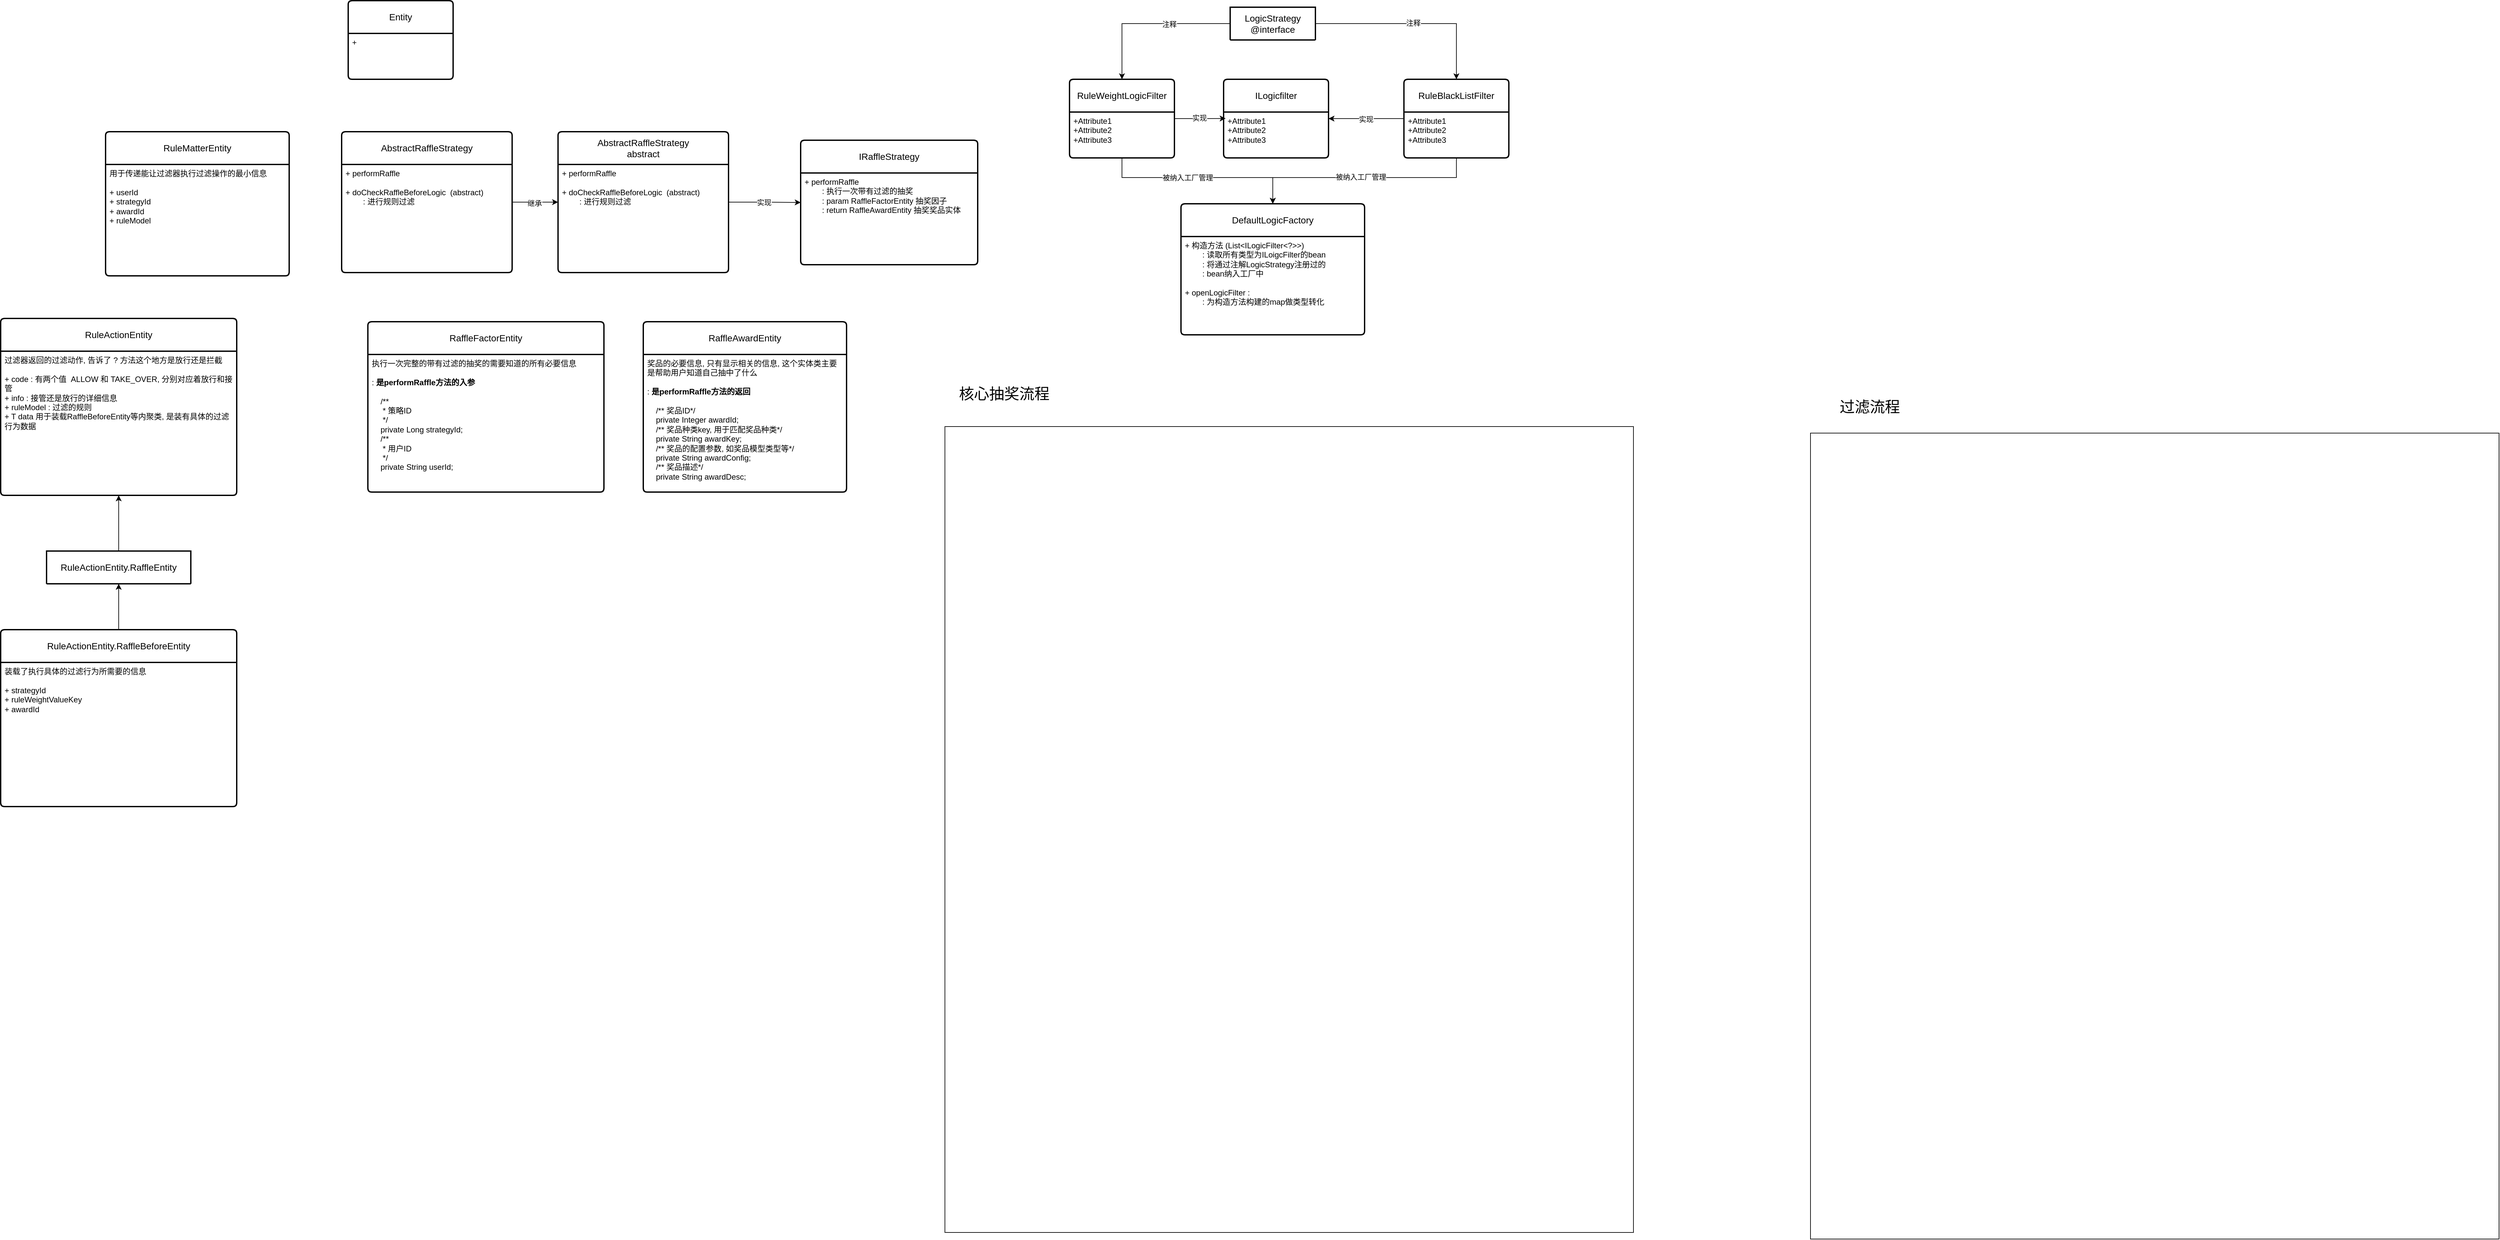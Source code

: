 <mxfile version="26.0.16">
  <diagram id="C5RBs43oDa-KdzZeNtuy" name="Page-1">
    <mxGraphModel dx="3230" dy="2415" grid="1" gridSize="10" guides="1" tooltips="1" connect="1" arrows="1" fold="1" page="1" pageScale="1" pageWidth="827" pageHeight="1169" math="0" shadow="0">
      <root>
        <mxCell id="WIyWlLk6GJQsqaUBKTNV-0" />
        <mxCell id="WIyWlLk6GJQsqaUBKTNV-1" parent="WIyWlLk6GJQsqaUBKTNV-0" />
        <mxCell id="j119phLv1ULHg8OeWUtz-34" value="DefaultLogicFactory" style="swimlane;childLayout=stackLayout;horizontal=1;startSize=50;horizontalStack=0;rounded=1;fontSize=14;fontStyle=0;strokeWidth=2;resizeParent=0;resizeLast=1;shadow=0;dashed=0;align=center;arcSize=4;whiteSpace=wrap;html=1;" vertex="1" parent="WIyWlLk6GJQsqaUBKTNV-1">
          <mxGeometry x="1220" y="-180" width="280" height="200" as="geometry">
            <mxRectangle x="360" y="160" width="170" height="50" as="alternateBounds" />
          </mxGeometry>
        </mxCell>
        <mxCell id="j119phLv1ULHg8OeWUtz-35" value="+ 构造方法 (List&amp;lt;ILogicFilter&amp;lt;?&amp;gt;&amp;gt;)&lt;div&gt;&lt;span style=&quot;white-space: pre;&quot;&gt;&#x9;&lt;/span&gt;: 读取所有类型为ILoigcFilter的bean&lt;br&gt;&lt;/div&gt;&lt;div&gt;&lt;span style=&quot;white-space: pre;&quot;&gt;&#x9;&lt;/span&gt;: 将通过注解LogicStrategy注册过的&lt;br&gt;&lt;span style=&quot;white-space: pre;&quot;&gt;&#x9;&lt;/span&gt;: bean纳入工厂中&lt;br&gt;&lt;/div&gt;&lt;div&gt;&lt;br&gt;&lt;/div&gt;&lt;div&gt;+ openLogicFilter :&amp;nbsp;&lt;/div&gt;&lt;div&gt;&lt;span style=&quot;white-space: pre;&quot;&gt;&#x9;&lt;/span&gt;: 为构造方法构建的map做类型转化&lt;br&gt;&lt;/div&gt;" style="align=left;strokeColor=none;fillColor=none;spacingLeft=4;spacingRight=4;fontSize=12;verticalAlign=top;resizable=0;rotatable=0;part=1;html=1;whiteSpace=wrap;" vertex="1" parent="j119phLv1ULHg8OeWUtz-34">
          <mxGeometry y="50" width="280" height="150" as="geometry" />
        </mxCell>
        <mxCell id="j119phLv1ULHg8OeWUtz-57" style="edgeStyle=orthogonalEdgeStyle;rounded=0;orthogonalLoop=1;jettySize=auto;html=1;" edge="1" parent="WIyWlLk6GJQsqaUBKTNV-1" source="j119phLv1ULHg8OeWUtz-40" target="j119phLv1ULHg8OeWUtz-54">
          <mxGeometry relative="1" as="geometry" />
        </mxCell>
        <mxCell id="j119phLv1ULHg8OeWUtz-60" value="注释" style="edgeLabel;html=1;align=center;verticalAlign=middle;resizable=0;points=[];" vertex="1" connectable="0" parent="j119phLv1ULHg8OeWUtz-57">
          <mxGeometry x="-0.255" y="1" relative="1" as="geometry">
            <mxPoint as="offset" />
          </mxGeometry>
        </mxCell>
        <mxCell id="j119phLv1ULHg8OeWUtz-58" style="edgeStyle=orthogonalEdgeStyle;rounded=0;orthogonalLoop=1;jettySize=auto;html=1;entryX=0.5;entryY=0;entryDx=0;entryDy=0;" edge="1" parent="WIyWlLk6GJQsqaUBKTNV-1" source="j119phLv1ULHg8OeWUtz-40" target="j119phLv1ULHg8OeWUtz-50">
          <mxGeometry relative="1" as="geometry" />
        </mxCell>
        <mxCell id="j119phLv1ULHg8OeWUtz-59" value="注释" style="edgeLabel;html=1;align=center;verticalAlign=middle;resizable=0;points=[];" vertex="1" connectable="0" parent="j119phLv1ULHg8OeWUtz-58">
          <mxGeometry x="-0.009" y="1" relative="1" as="geometry">
            <mxPoint as="offset" />
          </mxGeometry>
        </mxCell>
        <mxCell id="j119phLv1ULHg8OeWUtz-40" value="LogicStrategy&lt;div&gt;@interface&lt;/div&gt;" style="swimlane;childLayout=stackLayout;horizontal=1;startSize=50;horizontalStack=0;rounded=1;fontSize=14;fontStyle=0;strokeWidth=2;resizeParent=0;resizeLast=1;shadow=0;dashed=0;align=center;arcSize=0;whiteSpace=wrap;html=1;" vertex="1" collapsed="1" parent="WIyWlLk6GJQsqaUBKTNV-1">
          <mxGeometry x="1295" y="-480" width="130" height="50" as="geometry">
            <mxRectangle x="10" y="130" width="290" height="190" as="alternateBounds" />
          </mxGeometry>
        </mxCell>
        <mxCell id="j119phLv1ULHg8OeWUtz-41" value="+ DefaultLogicFactory.LogicModel logicModel()&lt;div&gt;&lt;span style=&quot;white-space: pre;&quot;&gt;&#x9;&lt;/span&gt;: 标记这是什么种类的过滤器&lt;/div&gt;&lt;div&gt;&lt;br&gt;&lt;/div&gt;&lt;div&gt;这个注解是用于注册实现了ILogicFilter接口的过滤器类&lt;/div&gt;" style="align=left;strokeColor=none;fillColor=none;spacingLeft=4;spacingRight=4;fontSize=12;verticalAlign=top;resizable=0;rotatable=0;part=1;html=1;whiteSpace=wrap;" vertex="1" parent="j119phLv1ULHg8OeWUtz-40">
          <mxGeometry y="50" width="290" height="140" as="geometry" />
        </mxCell>
        <mxCell id="j119phLv1ULHg8OeWUtz-73" style="edgeStyle=orthogonalEdgeStyle;rounded=0;orthogonalLoop=1;jettySize=auto;html=1;entryX=1;entryY=0.5;entryDx=0;entryDy=0;" edge="1" parent="WIyWlLk6GJQsqaUBKTNV-1" source="j119phLv1ULHg8OeWUtz-50" target="j119phLv1ULHg8OeWUtz-65">
          <mxGeometry relative="1" as="geometry" />
        </mxCell>
        <mxCell id="j119phLv1ULHg8OeWUtz-74" value="实现" style="edgeLabel;html=1;align=center;verticalAlign=middle;resizable=0;points=[];" vertex="1" connectable="0" parent="j119phLv1ULHg8OeWUtz-73">
          <mxGeometry x="0.02" y="1" relative="1" as="geometry">
            <mxPoint as="offset" />
          </mxGeometry>
        </mxCell>
        <mxCell id="j119phLv1ULHg8OeWUtz-50" value="RuleBlackListFilter" style="swimlane;childLayout=stackLayout;horizontal=1;startSize=50;horizontalStack=0;rounded=1;fontSize=14;fontStyle=0;strokeWidth=2;resizeParent=0;resizeLast=1;shadow=0;dashed=0;align=center;arcSize=4;whiteSpace=wrap;html=1;" vertex="1" parent="WIyWlLk6GJQsqaUBKTNV-1">
          <mxGeometry x="1560" y="-370" width="160" height="120" as="geometry">
            <mxRectangle x="620" y="-10" width="160" height="50" as="alternateBounds" />
          </mxGeometry>
        </mxCell>
        <mxCell id="j119phLv1ULHg8OeWUtz-51" value="+Attribute1&#xa;+Attribute2&#xa;+Attribute3" style="align=left;strokeColor=none;fillColor=none;spacingLeft=4;spacingRight=4;fontSize=12;verticalAlign=top;resizable=0;rotatable=0;part=1;html=1;whiteSpace=wrap;" vertex="1" parent="j119phLv1ULHg8OeWUtz-50">
          <mxGeometry y="50" width="160" height="70" as="geometry" />
        </mxCell>
        <mxCell id="j119phLv1ULHg8OeWUtz-53" style="edgeStyle=orthogonalEdgeStyle;rounded=0;orthogonalLoop=1;jettySize=auto;html=1;entryX=0.5;entryY=0;entryDx=0;entryDy=0;" edge="1" parent="WIyWlLk6GJQsqaUBKTNV-1" source="j119phLv1ULHg8OeWUtz-51" target="j119phLv1ULHg8OeWUtz-34">
          <mxGeometry relative="1" as="geometry">
            <Array as="points">
              <mxPoint x="1640" y="-220" />
              <mxPoint x="1360" y="-220" />
            </Array>
          </mxGeometry>
        </mxCell>
        <mxCell id="j119phLv1ULHg8OeWUtz-62" value="被纳入工厂管理" style="edgeLabel;html=1;align=center;verticalAlign=middle;resizable=0;points=[];" vertex="1" connectable="0" parent="j119phLv1ULHg8OeWUtz-53">
          <mxGeometry x="0.006" y="-1" relative="1" as="geometry">
            <mxPoint as="offset" />
          </mxGeometry>
        </mxCell>
        <mxCell id="j119phLv1ULHg8OeWUtz-54" value="RuleWeightLogic&lt;span style=&quot;background-color: transparent; color: light-dark(rgb(0, 0, 0), rgb(255, 255, 255));&quot;&gt;Filter&lt;/span&gt;" style="swimlane;childLayout=stackLayout;horizontal=1;startSize=50;horizontalStack=0;rounded=1;fontSize=14;fontStyle=0;strokeWidth=2;resizeParent=0;resizeLast=1;shadow=0;dashed=0;align=center;arcSize=4;whiteSpace=wrap;html=1;" vertex="1" parent="WIyWlLk6GJQsqaUBKTNV-1">
          <mxGeometry x="1050" y="-370" width="160" height="120" as="geometry">
            <mxRectangle x="620" y="-10" width="160" height="50" as="alternateBounds" />
          </mxGeometry>
        </mxCell>
        <mxCell id="j119phLv1ULHg8OeWUtz-55" value="+Attribute1&#xa;+Attribute2&#xa;+Attribute3" style="align=left;strokeColor=none;fillColor=none;spacingLeft=4;spacingRight=4;fontSize=12;verticalAlign=top;resizable=0;rotatable=0;part=1;html=1;whiteSpace=wrap;" vertex="1" parent="j119phLv1ULHg8OeWUtz-54">
          <mxGeometry y="50" width="160" height="70" as="geometry" />
        </mxCell>
        <mxCell id="j119phLv1ULHg8OeWUtz-56" style="edgeStyle=orthogonalEdgeStyle;rounded=0;orthogonalLoop=1;jettySize=auto;html=1;entryX=0.5;entryY=0;entryDx=0;entryDy=0;" edge="1" parent="WIyWlLk6GJQsqaUBKTNV-1" source="j119phLv1ULHg8OeWUtz-55" target="j119phLv1ULHg8OeWUtz-34">
          <mxGeometry relative="1" as="geometry">
            <Array as="points">
              <mxPoint x="1130" y="-220" />
              <mxPoint x="1360" y="-220" />
            </Array>
          </mxGeometry>
        </mxCell>
        <mxCell id="j119phLv1ULHg8OeWUtz-61" value="被纳入工厂管理" style="edgeLabel;html=1;align=center;verticalAlign=middle;resizable=0;points=[];" vertex="1" connectable="0" parent="j119phLv1ULHg8OeWUtz-56">
          <mxGeometry x="-0.137" relative="1" as="geometry">
            <mxPoint as="offset" />
          </mxGeometry>
        </mxCell>
        <mxCell id="j119phLv1ULHg8OeWUtz-63" value="IRaffleStrategy" style="swimlane;childLayout=stackLayout;horizontal=1;startSize=50;horizontalStack=0;rounded=1;fontSize=14;fontStyle=0;strokeWidth=2;resizeParent=0;resizeLast=1;shadow=0;dashed=0;align=center;arcSize=4;whiteSpace=wrap;html=1;" vertex="1" parent="WIyWlLk6GJQsqaUBKTNV-1">
          <mxGeometry x="640" y="-277" width="270" height="190" as="geometry" />
        </mxCell>
        <mxCell id="j119phLv1ULHg8OeWUtz-64" value="+ performRaffle&lt;div&gt;&lt;span style=&quot;white-space: pre;&quot;&gt;&#x9;&lt;/span&gt;: 执行一次带有过滤的抽奖&lt;br&gt;&lt;div&gt;&lt;span style=&quot;white-space: pre;&quot;&gt;&#x9;&lt;/span&gt;: param RaffleFactorEntity 抽奖因子&lt;/div&gt;&lt;div&gt;&lt;span style=&quot;white-space: pre;&quot;&gt;&#x9;&lt;/span&gt;: return RaffleAwardEntity 抽奖奖品实体&amp;nbsp;&amp;nbsp;&lt;/div&gt;&lt;/div&gt;" style="align=left;strokeColor=none;fillColor=none;spacingLeft=4;spacingRight=4;fontSize=12;verticalAlign=top;resizable=0;rotatable=0;part=1;html=1;whiteSpace=wrap;" vertex="1" parent="j119phLv1ULHg8OeWUtz-63">
          <mxGeometry y="50" width="270" height="140" as="geometry" />
        </mxCell>
        <mxCell id="j119phLv1ULHg8OeWUtz-65" value="ILogicfilter" style="swimlane;childLayout=stackLayout;horizontal=1;startSize=50;horizontalStack=0;rounded=1;fontSize=14;fontStyle=0;strokeWidth=2;resizeParent=0;resizeLast=1;shadow=0;dashed=0;align=center;arcSize=4;whiteSpace=wrap;html=1;" vertex="1" parent="WIyWlLk6GJQsqaUBKTNV-1">
          <mxGeometry x="1285" y="-370" width="160" height="120" as="geometry" />
        </mxCell>
        <mxCell id="j119phLv1ULHg8OeWUtz-66" value="+Attribute1&#xa;+Attribute2&#xa;+Attribute3" style="align=left;strokeColor=none;fillColor=none;spacingLeft=4;spacingRight=4;fontSize=12;verticalAlign=top;resizable=0;rotatable=0;part=1;html=1;whiteSpace=wrap;" vertex="1" parent="j119phLv1ULHg8OeWUtz-65">
          <mxGeometry y="50" width="160" height="70" as="geometry" />
        </mxCell>
        <mxCell id="j119phLv1ULHg8OeWUtz-71" style="edgeStyle=orthogonalEdgeStyle;rounded=0;orthogonalLoop=1;jettySize=auto;html=1;entryX=0.019;entryY=0.14;entryDx=0;entryDy=0;entryPerimeter=0;" edge="1" parent="WIyWlLk6GJQsqaUBKTNV-1" source="j119phLv1ULHg8OeWUtz-54" target="j119phLv1ULHg8OeWUtz-66">
          <mxGeometry relative="1" as="geometry" />
        </mxCell>
        <mxCell id="j119phLv1ULHg8OeWUtz-72" value="实现" style="edgeLabel;html=1;align=center;verticalAlign=middle;resizable=0;points=[];" vertex="1" connectable="0" parent="j119phLv1ULHg8OeWUtz-71">
          <mxGeometry x="-0.037" y="1" relative="1" as="geometry">
            <mxPoint as="offset" />
          </mxGeometry>
        </mxCell>
        <mxCell id="j119phLv1ULHg8OeWUtz-80" value="AbstractRaffleStrategy&lt;div&gt;abstract&lt;/div&gt;" style="swimlane;childLayout=stackLayout;horizontal=1;startSize=50;horizontalStack=0;rounded=1;fontSize=14;fontStyle=0;strokeWidth=2;resizeParent=0;resizeLast=1;shadow=0;dashed=0;align=center;arcSize=4;whiteSpace=wrap;html=1;" vertex="1" parent="WIyWlLk6GJQsqaUBKTNV-1">
          <mxGeometry x="270" y="-290" width="260" height="215" as="geometry" />
        </mxCell>
        <mxCell id="j119phLv1ULHg8OeWUtz-81" value="+ performRaffle&lt;div&gt;&lt;br&gt;&lt;/div&gt;&lt;div&gt;+ doCheckRaffleBeforeLogic&amp;nbsp; (abstract)&lt;/div&gt;&lt;div&gt;&lt;span style=&quot;white-space: pre;&quot;&gt;&#x9;&lt;/span&gt;: 进行规则过滤&lt;br&gt;&lt;/div&gt;" style="align=left;strokeColor=none;fillColor=none;spacingLeft=4;spacingRight=4;fontSize=12;verticalAlign=top;resizable=0;rotatable=0;part=1;html=1;whiteSpace=wrap;" vertex="1" parent="j119phLv1ULHg8OeWUtz-80">
          <mxGeometry y="50" width="260" height="165" as="geometry" />
        </mxCell>
        <mxCell id="j119phLv1ULHg8OeWUtz-85" style="edgeStyle=orthogonalEdgeStyle;rounded=0;orthogonalLoop=1;jettySize=auto;html=1;" edge="1" parent="WIyWlLk6GJQsqaUBKTNV-1" source="j119phLv1ULHg8OeWUtz-80" target="j119phLv1ULHg8OeWUtz-63">
          <mxGeometry relative="1" as="geometry" />
        </mxCell>
        <mxCell id="j119phLv1ULHg8OeWUtz-88" value="实现" style="edgeLabel;html=1;align=center;verticalAlign=middle;resizable=0;points=[];" vertex="1" connectable="0" parent="j119phLv1ULHg8OeWUtz-85">
          <mxGeometry x="-0.029" relative="1" as="geometry">
            <mxPoint as="offset" />
          </mxGeometry>
        </mxCell>
        <mxCell id="j119phLv1ULHg8OeWUtz-93" style="edgeStyle=orthogonalEdgeStyle;rounded=0;orthogonalLoop=1;jettySize=auto;html=1;" edge="1" parent="WIyWlLk6GJQsqaUBKTNV-1" source="j119phLv1ULHg8OeWUtz-89" target="j119phLv1ULHg8OeWUtz-80">
          <mxGeometry relative="1" as="geometry" />
        </mxCell>
        <mxCell id="j119phLv1ULHg8OeWUtz-94" value="继承" style="edgeLabel;html=1;align=center;verticalAlign=middle;resizable=0;points=[];" vertex="1" connectable="0" parent="j119phLv1ULHg8OeWUtz-93">
          <mxGeometry x="-0.033" y="-1" relative="1" as="geometry">
            <mxPoint as="offset" />
          </mxGeometry>
        </mxCell>
        <mxCell id="j119phLv1ULHg8OeWUtz-89" value="AbstractRaffleStrategy" style="swimlane;childLayout=stackLayout;horizontal=1;startSize=50;horizontalStack=0;rounded=1;fontSize=14;fontStyle=0;strokeWidth=2;resizeParent=0;resizeLast=1;shadow=0;dashed=0;align=center;arcSize=4;whiteSpace=wrap;html=1;" vertex="1" parent="WIyWlLk6GJQsqaUBKTNV-1">
          <mxGeometry x="-60" y="-290" width="260" height="215" as="geometry" />
        </mxCell>
        <mxCell id="j119phLv1ULHg8OeWUtz-90" value="+ performRaffle&lt;div&gt;&lt;br&gt;&lt;/div&gt;&lt;div&gt;+ doCheckRaffleBeforeLogic&amp;nbsp; (abstract)&lt;/div&gt;&lt;div&gt;&lt;span style=&quot;white-space: pre;&quot;&gt;&#x9;&lt;/span&gt;: 进行规则过滤&lt;/div&gt;" style="align=left;strokeColor=none;fillColor=none;spacingLeft=4;spacingRight=4;fontSize=12;verticalAlign=top;resizable=0;rotatable=0;part=1;html=1;whiteSpace=wrap;" vertex="1" parent="j119phLv1ULHg8OeWUtz-89">
          <mxGeometry y="50" width="260" height="165" as="geometry" />
        </mxCell>
        <mxCell id="j119phLv1ULHg8OeWUtz-101" value="Entity" style="swimlane;childLayout=stackLayout;horizontal=1;startSize=50;horizontalStack=0;rounded=1;fontSize=14;fontStyle=0;strokeWidth=2;resizeParent=0;resizeLast=1;shadow=0;dashed=0;align=center;arcSize=4;whiteSpace=wrap;html=1;" vertex="1" parent="WIyWlLk6GJQsqaUBKTNV-1">
          <mxGeometry x="-50" y="-490" width="160" height="120" as="geometry" />
        </mxCell>
        <mxCell id="j119phLv1ULHg8OeWUtz-102" value="+" style="align=left;strokeColor=none;fillColor=none;spacingLeft=4;spacingRight=4;fontSize=12;verticalAlign=top;resizable=0;rotatable=0;part=1;html=1;whiteSpace=wrap;" vertex="1" parent="j119phLv1ULHg8OeWUtz-101">
          <mxGeometry y="50" width="160" height="70" as="geometry" />
        </mxCell>
        <mxCell id="j119phLv1ULHg8OeWUtz-103" value="RaffleAwardEntity" style="swimlane;childLayout=stackLayout;horizontal=1;startSize=50;horizontalStack=0;rounded=1;fontSize=14;fontStyle=0;strokeWidth=2;resizeParent=0;resizeLast=1;shadow=0;dashed=0;align=center;arcSize=4;whiteSpace=wrap;html=1;" vertex="1" parent="WIyWlLk6GJQsqaUBKTNV-1">
          <mxGeometry x="400" width="310" height="260" as="geometry" />
        </mxCell>
        <mxCell id="j119phLv1ULHg8OeWUtz-104" value="奖品的必要信息, 只有显示相关的信息, 这个实体类主要是帮助用户知道自己抽中了什么&lt;div&gt;&lt;br&gt;&lt;/div&gt;&lt;div&gt;: &lt;b&gt;是performRaffle方法的返回&lt;/b&gt;&lt;/div&gt;&lt;div&gt;&lt;b&gt;&lt;br&gt;&lt;/b&gt;&lt;/div&gt;&lt;div&gt;&lt;div style=&quot;&quot;&gt;&lt;b&gt;&amp;nbsp; &amp;nbsp;&lt;/b&gt; /** 奖品ID*/&lt;/div&gt;&lt;div style=&quot;&quot;&gt;&amp;nbsp; &amp;nbsp; private Integer awardId;&lt;/div&gt;&lt;div style=&quot;&quot;&gt;&amp;nbsp; &amp;nbsp; /** 奖品种类key, 用于匹配奖品种类*/&lt;/div&gt;&lt;div style=&quot;&quot;&gt;&amp;nbsp; &amp;nbsp; private String awardKey;&lt;/div&gt;&lt;div style=&quot;&quot;&gt;&amp;nbsp; &amp;nbsp; /** 奖品的配置参数, 如奖品模型类型等*/&lt;/div&gt;&lt;div style=&quot;&quot;&gt;&amp;nbsp; &amp;nbsp; private String awardConfig;&lt;/div&gt;&lt;div style=&quot;&quot;&gt;&amp;nbsp; &amp;nbsp; /** 奖品描述*/&lt;/div&gt;&lt;div style=&quot;&quot;&gt;&amp;nbsp; &amp;nbsp; private String awardDesc;&lt;/div&gt;&lt;div style=&quot;font-weight: bold;&quot;&gt;&lt;br&gt;&lt;/div&gt;&lt;/div&gt;&lt;div&gt;&lt;span style=&quot;color: rgba(0, 0, 0, 0); font-family: monospace; font-size: 0px; text-wrap-mode: nowrap;&quot;&gt;%3CmxGraphModel%3E%3Croot%3E%3CmxCell%20id%3D%220%22%2F%3E%3CmxCell%20id%3D%221%22%20parent%3D%220%22%2F%3E%3CmxCell%20id%3D%222%22%20value%3D%22Entity%22%20style%3D%22swimlane%3BchildLayout%3DstackLayout%3Bhorizontal%3D1%3BstartSize%3D50%3BhorizontalStack%3D0%3Brounded%3D1%3BfontSize%3D14%3BfontStyle%3D0%3BstrokeWidth%3D2%3BresizeParent%3D0%3BresizeLast%3D1%3Bshadow%3D0%3Bdashed%3D0%3Balign%3Dcenter%3BarcSize%3D4%3BwhiteSpace%3Dwrap%3Bhtml%3D1%3B%22%20vertex%3D%221%22%20parent%3D%221%22%3E%3CmxGeometry%20x%3D%22160%22%20y%3D%2280%22%20width%3D%22160%22%20height%3D%22120%22%20as%3D%22geometry%22%2F%3E%3C%2FmxCell%3E%3CmxCell%20id%3D%223%22%20value%3D%22%2B%22%20style%3D%22align%3Dleft%3BstrokeColor%3Dnone%3BfillColor%3Dnone%3BspacingLeft%3D4%3BspacingRight%3D4%3BfontSize%3D12%3BverticalAlign%3Dtop%3Bresizable%3D0%3Brotatable%3D0%3Bpart%3D1%3Bhtml%3D1%3BwhiteSpace%3Dwrap%3B%22%20vertex%3D%221%22%20parent%3D%222%22%3E%3CmxGeometry%20y%3D%2250%22%20width%3D%22160%22%20height%3D%2270%22%20as%3D%22geometry%22%2F%3E%3C%2FmxCell%3E%3C%2Froot%3E%3C%2FmxGraphModel%3E&lt;/span&gt;&lt;b&gt;&lt;/b&gt;&lt;/div&gt;" style="align=left;strokeColor=none;fillColor=none;spacingLeft=4;spacingRight=4;fontSize=12;verticalAlign=top;resizable=0;rotatable=0;part=1;html=1;whiteSpace=wrap;" vertex="1" parent="j119phLv1ULHg8OeWUtz-103">
          <mxGeometry y="50" width="310" height="210" as="geometry" />
        </mxCell>
        <mxCell id="j119phLv1ULHg8OeWUtz-105" value="RaffleFactorEntity" style="swimlane;childLayout=stackLayout;horizontal=1;startSize=50;horizontalStack=0;rounded=1;fontSize=14;fontStyle=0;strokeWidth=2;resizeParent=0;resizeLast=1;shadow=0;dashed=0;align=center;arcSize=4;whiteSpace=wrap;html=1;" vertex="1" parent="WIyWlLk6GJQsqaUBKTNV-1">
          <mxGeometry x="-20" width="360" height="260" as="geometry" />
        </mxCell>
        <mxCell id="j119phLv1ULHg8OeWUtz-106" value="执行一次完整的带有过滤的抽奖的需要知道的所有必要信息&lt;div&gt;&lt;br&gt;&lt;/div&gt;&lt;div&gt;: &lt;b&gt;是performRaffle方法的入参&lt;/b&gt;&lt;br&gt;&lt;div&gt;&lt;br&gt;&lt;/div&gt;&lt;div&gt;&lt;div&gt;&amp;nbsp; &amp;nbsp; /**&lt;/div&gt;&lt;div&gt;&amp;nbsp; &amp;nbsp; &amp;nbsp;* 策略ID&lt;/div&gt;&lt;div&gt;&amp;nbsp; &amp;nbsp; &amp;nbsp;*/&lt;/div&gt;&lt;div&gt;&amp;nbsp; &amp;nbsp; private Long strategyId;&lt;/div&gt;&lt;div&gt;&amp;nbsp; &amp;nbsp; /**&lt;/div&gt;&lt;div&gt;&amp;nbsp; &amp;nbsp; &amp;nbsp;* 用户ID&lt;/div&gt;&lt;div&gt;&amp;nbsp; &amp;nbsp; &amp;nbsp;*/&lt;/div&gt;&lt;div&gt;&amp;nbsp; &amp;nbsp; private String userId;&lt;/div&gt;&lt;/div&gt;&lt;div&gt;&lt;br&gt;&lt;/div&gt;&lt;/div&gt;" style="align=left;strokeColor=none;fillColor=none;spacingLeft=4;spacingRight=4;fontSize=12;verticalAlign=top;resizable=0;rotatable=0;part=1;html=1;whiteSpace=wrap;" vertex="1" parent="j119phLv1ULHg8OeWUtz-105">
          <mxGeometry y="50" width="360" height="210" as="geometry" />
        </mxCell>
        <mxCell id="j119phLv1ULHg8OeWUtz-107" value="RuleActionEntity" style="swimlane;childLayout=stackLayout;horizontal=1;startSize=50;horizontalStack=0;rounded=1;fontSize=14;fontStyle=0;strokeWidth=2;resizeParent=0;resizeLast=1;shadow=0;dashed=0;align=center;arcSize=4;whiteSpace=wrap;html=1;" vertex="1" parent="WIyWlLk6GJQsqaUBKTNV-1">
          <mxGeometry x="-580" y="-5" width="360" height="270" as="geometry" />
        </mxCell>
        <mxCell id="j119phLv1ULHg8OeWUtz-108" value="过滤器返回的过滤动作, 告诉了 ? 方法这个地方是放行还是拦截&lt;br&gt;&lt;br&gt;+ code : 有两个值&amp;nbsp; ALLOW 和 TAKE_OVER, 分别对应着放行和接管&lt;div&gt;+ info : 接管还是放行的详细信息&lt;/div&gt;&lt;div&gt;+ ruleModel : 过滤的规则&lt;/div&gt;&lt;div&gt;+ T data 用于装载RaffleBeforeEntity等内聚类, 是装有具体的过滤行为数据&lt;/div&gt;" style="align=left;strokeColor=none;fillColor=none;spacingLeft=4;spacingRight=4;fontSize=12;verticalAlign=top;resizable=0;rotatable=0;part=1;html=1;whiteSpace=wrap;" vertex="1" parent="j119phLv1ULHg8OeWUtz-107">
          <mxGeometry y="50" width="360" height="220" as="geometry" />
        </mxCell>
        <mxCell id="j119phLv1ULHg8OeWUtz-117" style="edgeStyle=orthogonalEdgeStyle;rounded=0;orthogonalLoop=1;jettySize=auto;html=1;" edge="1" parent="WIyWlLk6GJQsqaUBKTNV-1" source="j119phLv1ULHg8OeWUtz-111" target="j119phLv1ULHg8OeWUtz-108">
          <mxGeometry relative="1" as="geometry">
            <mxPoint x="-400.0" y="270" as="targetPoint" />
          </mxGeometry>
        </mxCell>
        <mxCell id="j119phLv1ULHg8OeWUtz-111" value="RuleActionEntity.RaffleEntity" style="swimlane;childLayout=stackLayout;horizontal=1;startSize=50;horizontalStack=0;rounded=1;fontSize=14;fontStyle=0;strokeWidth=2;resizeParent=0;resizeLast=1;shadow=0;dashed=0;align=center;arcSize=4;whiteSpace=wrap;html=1;" vertex="1" collapsed="1" parent="WIyWlLk6GJQsqaUBKTNV-1">
          <mxGeometry x="-510" y="350" width="220" height="50" as="geometry">
            <mxRectangle x="-580" y="345" width="360" height="270" as="alternateBounds" />
          </mxGeometry>
        </mxCell>
        <mxCell id="j119phLv1ULHg8OeWUtz-112" value="RuleActionEntity的内聚类, 用于规范类型, 是RaffleBeforeEntity等类的父类" style="align=left;strokeColor=none;fillColor=none;spacingLeft=4;spacingRight=4;fontSize=12;verticalAlign=top;resizable=0;rotatable=0;part=1;html=1;whiteSpace=wrap;" vertex="1" parent="j119phLv1ULHg8OeWUtz-111">
          <mxGeometry y="50" width="360" height="220" as="geometry" />
        </mxCell>
        <mxCell id="j119phLv1ULHg8OeWUtz-116" style="edgeStyle=orthogonalEdgeStyle;rounded=0;orthogonalLoop=1;jettySize=auto;html=1;entryX=0.5;entryY=1;entryDx=0;entryDy=0;" edge="1" parent="WIyWlLk6GJQsqaUBKTNV-1" source="j119phLv1ULHg8OeWUtz-114" target="j119phLv1ULHg8OeWUtz-112">
          <mxGeometry relative="1" as="geometry" />
        </mxCell>
        <mxCell id="j119phLv1ULHg8OeWUtz-114" value="RuleActionEntity.RaffleBeforeEntity" style="swimlane;childLayout=stackLayout;horizontal=1;startSize=50;horizontalStack=0;rounded=1;fontSize=14;fontStyle=0;strokeWidth=2;resizeParent=0;resizeLast=1;shadow=0;dashed=0;align=center;arcSize=4;whiteSpace=wrap;html=1;" vertex="1" parent="WIyWlLk6GJQsqaUBKTNV-1">
          <mxGeometry x="-580" y="470" width="360" height="270" as="geometry" />
        </mxCell>
        <mxCell id="j119phLv1ULHg8OeWUtz-115" value="&lt;div&gt;装载了执行具体的过滤行为所需要的信息&lt;/div&gt;&lt;div&gt;&lt;br&gt;&lt;/div&gt;+ strategyId&lt;div&gt;+ ruleWeightValueKey&lt;/div&gt;&lt;div&gt;+ awardId&lt;/div&gt;" style="align=left;strokeColor=none;fillColor=none;spacingLeft=4;spacingRight=4;fontSize=12;verticalAlign=top;resizable=0;rotatable=0;part=1;html=1;whiteSpace=wrap;" vertex="1" parent="j119phLv1ULHg8OeWUtz-114">
          <mxGeometry y="50" width="360" height="220" as="geometry" />
        </mxCell>
        <mxCell id="j119phLv1ULHg8OeWUtz-119" value="RuleMatterEntity" style="swimlane;childLayout=stackLayout;horizontal=1;startSize=50;horizontalStack=0;rounded=1;fontSize=14;fontStyle=0;strokeWidth=2;resizeParent=0;resizeLast=1;shadow=0;dashed=0;align=center;arcSize=4;whiteSpace=wrap;html=1;" vertex="1" parent="WIyWlLk6GJQsqaUBKTNV-1">
          <mxGeometry x="-420" y="-290" width="280" height="220" as="geometry" />
        </mxCell>
        <mxCell id="j119phLv1ULHg8OeWUtz-120" value="用于传递能让过滤器执行过滤操作的最小信息&lt;div&gt;&lt;br&gt;&lt;/div&gt;&lt;div&gt;+ userId&lt;/div&gt;&lt;div&gt;+ strategyId&lt;/div&gt;&lt;div&gt;+ awardId&lt;/div&gt;&lt;div&gt;+ ruleModel&lt;/div&gt;" style="align=left;strokeColor=none;fillColor=none;spacingLeft=4;spacingRight=4;fontSize=12;verticalAlign=top;resizable=0;rotatable=0;part=1;html=1;whiteSpace=wrap;" vertex="1" parent="j119phLv1ULHg8OeWUtz-119">
          <mxGeometry y="50" width="280" height="170" as="geometry" />
        </mxCell>
        <mxCell id="j119phLv1ULHg8OeWUtz-123" value="" style="group" vertex="1" connectable="0" parent="WIyWlLk6GJQsqaUBKTNV-1">
          <mxGeometry x="2180" y="130" width="1050" height="1270" as="geometry" />
        </mxCell>
        <mxCell id="j119phLv1ULHg8OeWUtz-121" value="" style="whiteSpace=wrap;html=1;fillColor=none;" vertex="1" parent="j119phLv1ULHg8OeWUtz-123">
          <mxGeometry y="40" width="1050" height="1230" as="geometry" />
        </mxCell>
        <mxCell id="j119phLv1ULHg8OeWUtz-122" value="&lt;font style=&quot;font-size: 23px;&quot;&gt;过滤流程&lt;/font&gt;" style="text;html=1;align=center;verticalAlign=middle;resizable=0;points=[];autosize=1;strokeColor=none;fillColor=none;" vertex="1" parent="j119phLv1ULHg8OeWUtz-123">
          <mxGeometry x="30" y="-20" width="120" height="40" as="geometry" />
        </mxCell>
        <mxCell id="j119phLv1ULHg8OeWUtz-125" value="" style="group" vertex="1" connectable="0" parent="WIyWlLk6GJQsqaUBKTNV-1">
          <mxGeometry x="860" y="90" width="1050" height="1300" as="geometry" />
        </mxCell>
        <mxCell id="j119phLv1ULHg8OeWUtz-96" value="" style="whiteSpace=wrap;html=1;fillColor=none;" vertex="1" parent="j119phLv1ULHg8OeWUtz-125">
          <mxGeometry y="70" width="1050" height="1230" as="geometry" />
        </mxCell>
        <mxCell id="j119phLv1ULHg8OeWUtz-98" value="核心抽奖流程" style="text;html=1;align=center;verticalAlign=middle;resizable=0;points=[];autosize=1;strokeColor=none;fillColor=none;fontSize=23;labelBorderColor=none;" vertex="1" parent="j119phLv1ULHg8OeWUtz-125">
          <mxGeometry x="10" width="160" height="40" as="geometry" />
        </mxCell>
      </root>
    </mxGraphModel>
  </diagram>
</mxfile>
